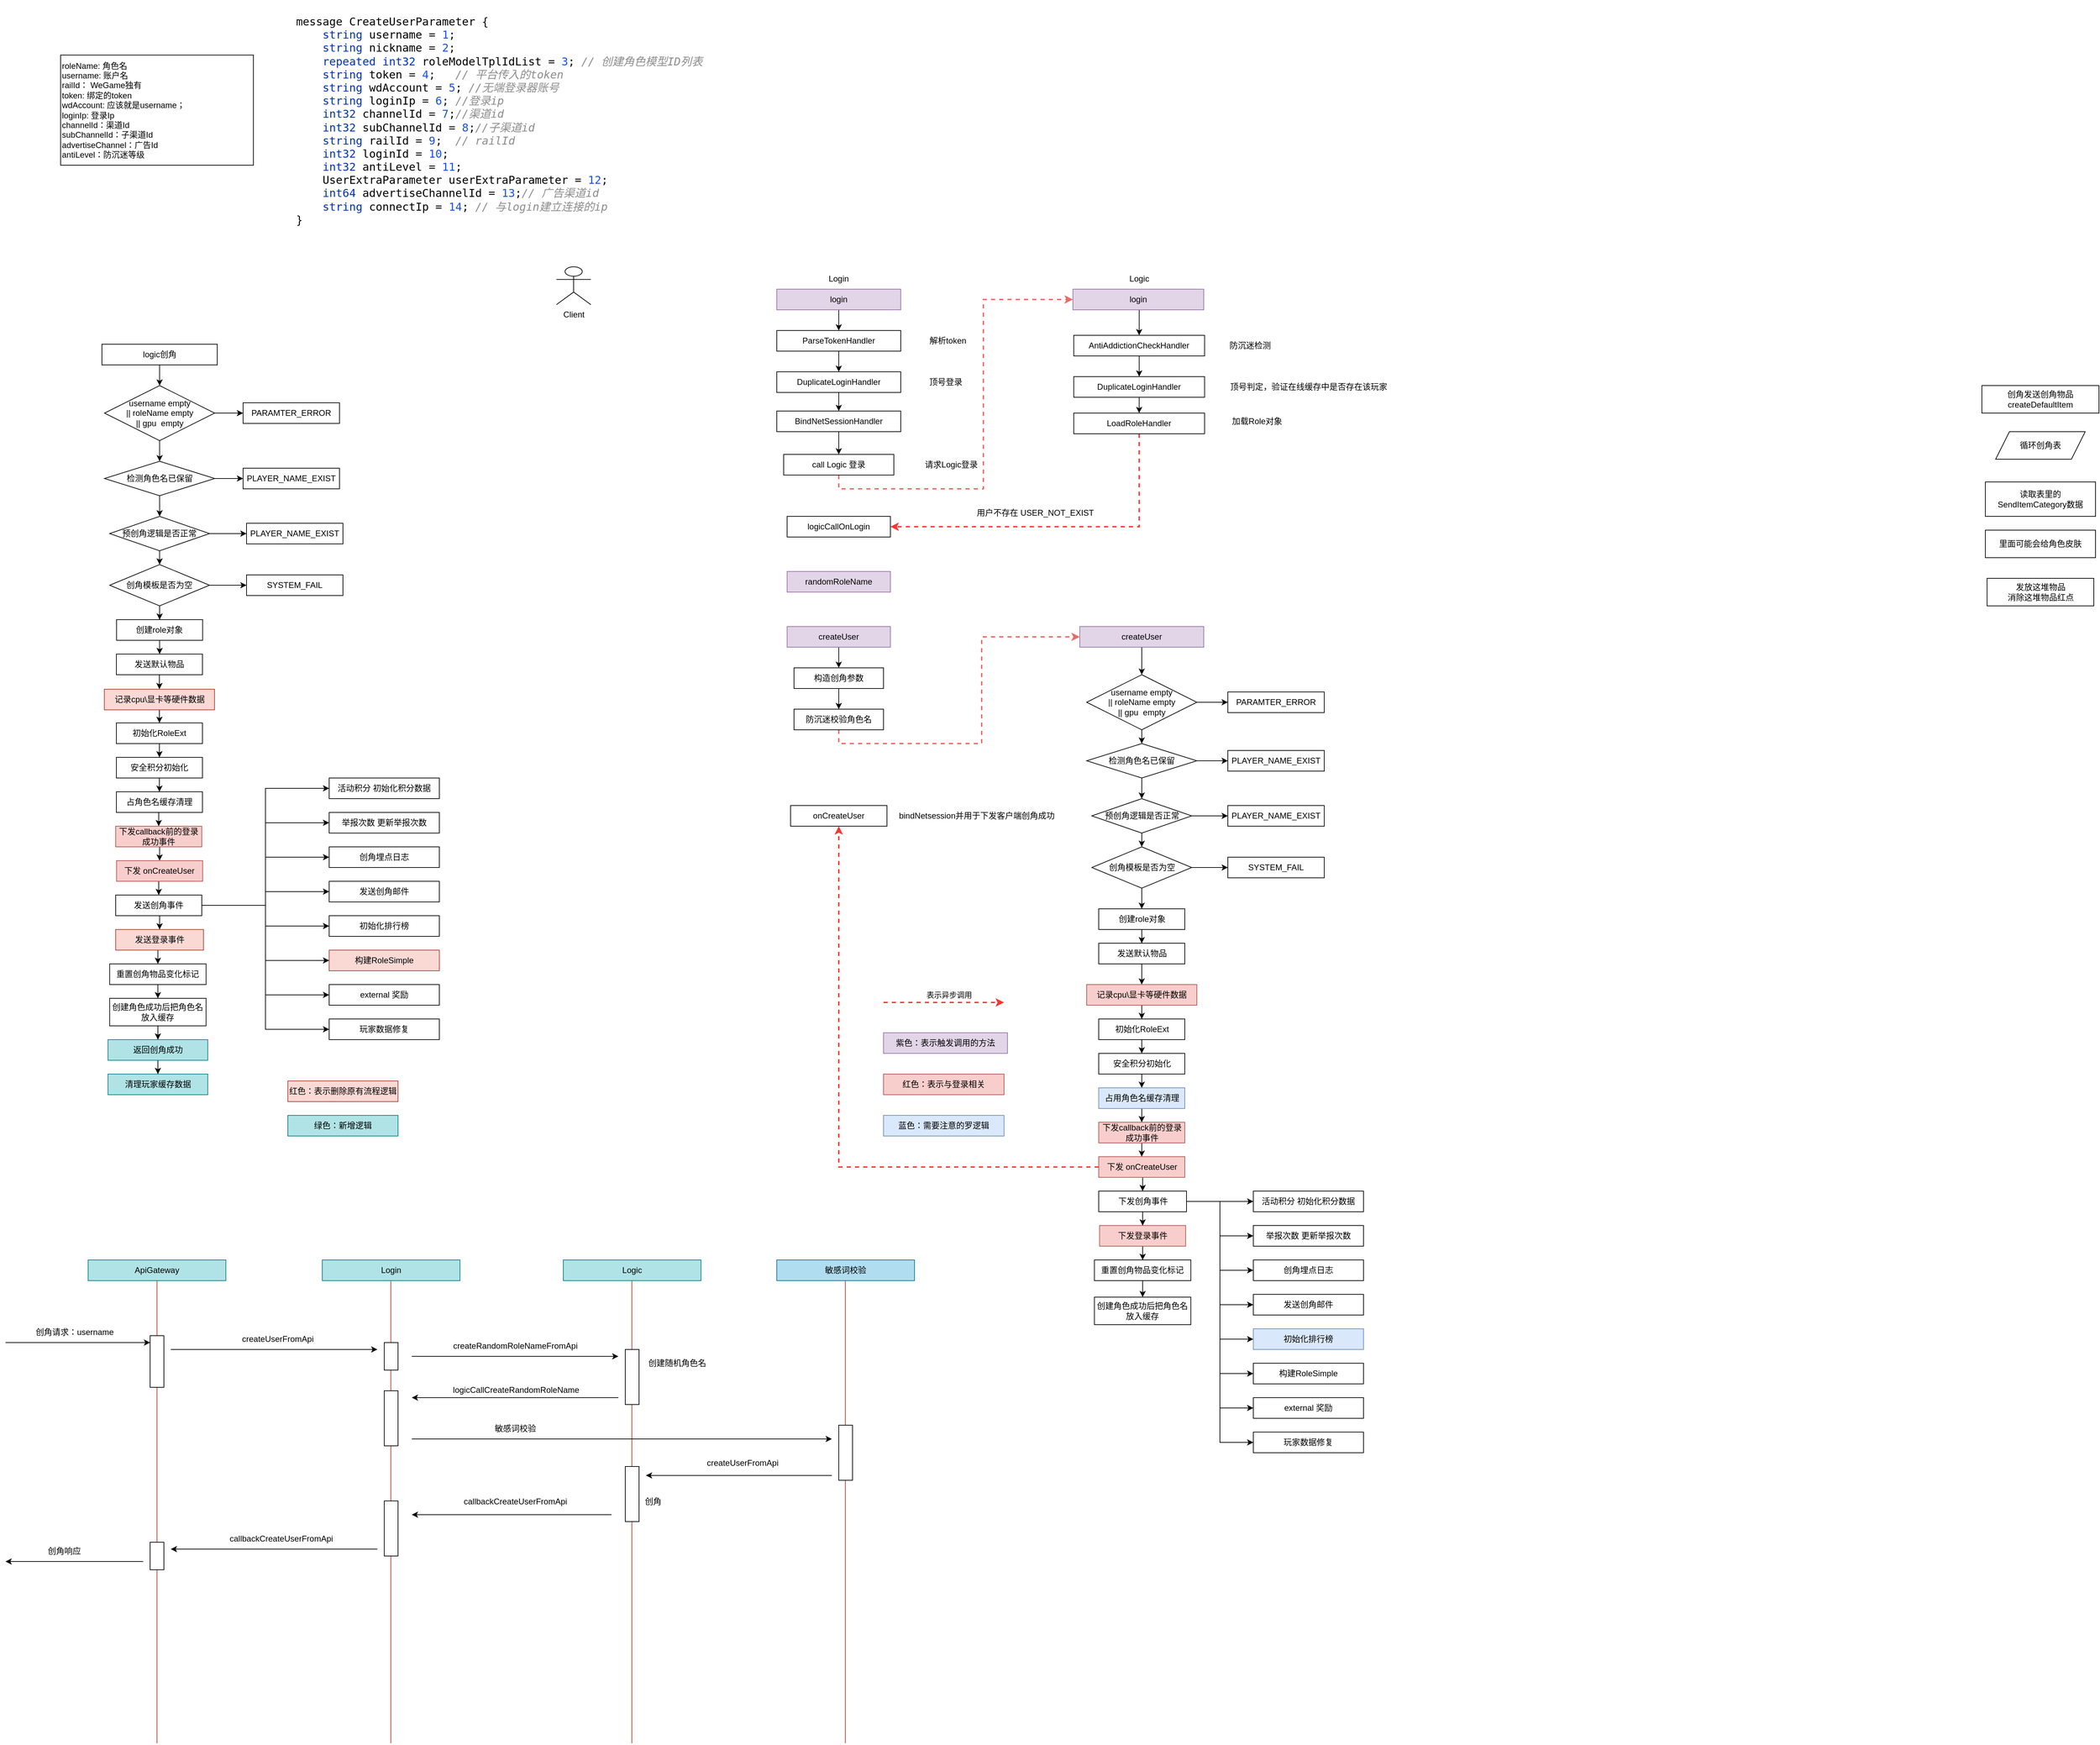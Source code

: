 <mxfile version="21.8.2" type="github">
  <diagram name="第 1 页" id="teM6AfVNy8LJhYtSs8e2">
    <mxGraphModel dx="1434" dy="758" grid="1" gridSize="10" guides="1" tooltips="1" connect="1" arrows="1" fold="1" page="1" pageScale="1" pageWidth="4681" pageHeight="3300" math="0" shadow="0">
      <root>
        <mxCell id="0" />
        <mxCell id="1" parent="0" />
        <mxCell id="GViwslcjHWhf-yFjz9Ba-1" value="roleName: 角色名&lt;br&gt;username: 账户名&lt;br&gt;railId： WeGame独有&lt;br&gt;token: 绑定的token&lt;br&gt;wdAccount: 应该就是username；&lt;br&gt;loginIp: 登录Ip&lt;br&gt;channelId：渠道Id&lt;br&gt;subChannelId：子渠道Id&lt;br&gt;advertiseChannel：广告Id&lt;br&gt;antiLevel：防沉迷等级&lt;br&gt;" style="rounded=0;whiteSpace=wrap;html=1;align=left;" parent="1" vertex="1">
          <mxGeometry x="210" y="80" width="280" height="160" as="geometry" />
        </mxCell>
        <mxCell id="GViwslcjHWhf-yFjz9Ba-2" value="&lt;div style=&quot;background-color:#ffffff;color:#080808;font-family:&#39;宋体&#39;,monospace;font-size:12.0pt;&quot;&gt;&lt;pre&gt;message &lt;span style=&quot;color:#000000;&quot;&gt;CreateUserParameter &lt;/span&gt;{&lt;br&gt;    &lt;span style=&quot;color:#0033b3;&quot;&gt;string &lt;/span&gt;&lt;span style=&quot;color:#000000;&quot;&gt;username &lt;/span&gt;= &lt;span style=&quot;color:#1750eb;&quot;&gt;1&lt;/span&gt;;&lt;br&gt;    &lt;span style=&quot;color:#0033b3;&quot;&gt;string &lt;/span&gt;&lt;span style=&quot;color:#000000;&quot;&gt;nickname &lt;/span&gt;= &lt;span style=&quot;color:#1750eb;&quot;&gt;2&lt;/span&gt;;&lt;br&gt;    &lt;span style=&quot;color:#0033b3;&quot;&gt;repeated int32 &lt;/span&gt;&lt;span style=&quot;color:#000000;&quot;&gt;roleModelTplIdList &lt;/span&gt;= &lt;span style=&quot;color:#1750eb;&quot;&gt;3&lt;/span&gt;; &lt;span style=&quot;color:#8c8c8c;font-style:italic;&quot;&gt;// 创建角色模型ID列表&lt;br&gt;&lt;/span&gt;&lt;span style=&quot;color:#8c8c8c;font-style:italic;&quot;&gt;    &lt;/span&gt;&lt;span style=&quot;color:#0033b3;&quot;&gt;string &lt;/span&gt;&lt;span style=&quot;color:#000000;&quot;&gt;token &lt;/span&gt;= &lt;span style=&quot;color:#1750eb;&quot;&gt;4&lt;/span&gt;;   &lt;span style=&quot;color:#8c8c8c;font-style:italic;&quot;&gt;// 平台传入的token&lt;br&gt;&lt;/span&gt;&lt;span style=&quot;color:#8c8c8c;font-style:italic;&quot;&gt;    &lt;/span&gt;&lt;span style=&quot;color:#0033b3;&quot;&gt;string &lt;/span&gt;&lt;span style=&quot;color:#000000;&quot;&gt;wdAccount &lt;/span&gt;= &lt;span style=&quot;color:#1750eb;&quot;&gt;5&lt;/span&gt;; &lt;span style=&quot;color:#8c8c8c;font-style:italic;&quot;&gt;//无端登录器账号&lt;br&gt;&lt;/span&gt;&lt;span style=&quot;color:#8c8c8c;font-style:italic;&quot;&gt;    &lt;/span&gt;&lt;span style=&quot;color:#0033b3;&quot;&gt;string &lt;/span&gt;&lt;span style=&quot;color:#000000;&quot;&gt;loginIp &lt;/span&gt;= &lt;span style=&quot;color:#1750eb;&quot;&gt;6&lt;/span&gt;; &lt;span style=&quot;color:#8c8c8c;font-style:italic;&quot;&gt;//登录ip&lt;br&gt;&lt;/span&gt;&lt;span style=&quot;color:#8c8c8c;font-style:italic;&quot;&gt;    &lt;/span&gt;&lt;span style=&quot;color:#0033b3;&quot;&gt;int32 &lt;/span&gt;&lt;span style=&quot;color:#000000;&quot;&gt;channelId &lt;/span&gt;= &lt;span style=&quot;color:#1750eb;&quot;&gt;7&lt;/span&gt;;&lt;span style=&quot;color:#8c8c8c;font-style:italic;&quot;&gt;//渠道id&lt;br&gt;&lt;/span&gt;&lt;span style=&quot;color:#8c8c8c;font-style:italic;&quot;&gt;    &lt;/span&gt;&lt;span style=&quot;color:#0033b3;&quot;&gt;int32 &lt;/span&gt;&lt;span style=&quot;color:#000000;&quot;&gt;subChannelId &lt;/span&gt;= &lt;span style=&quot;color:#1750eb;&quot;&gt;8&lt;/span&gt;;&lt;span style=&quot;color:#8c8c8c;font-style:italic;&quot;&gt;//子渠道id&lt;br&gt;&lt;/span&gt;&lt;span style=&quot;color:#8c8c8c;font-style:italic;&quot;&gt;    &lt;/span&gt;&lt;span style=&quot;color:#0033b3;&quot;&gt;string &lt;/span&gt;&lt;span style=&quot;color:#000000;&quot;&gt;railId &lt;/span&gt;= &lt;span style=&quot;color:#1750eb;&quot;&gt;9&lt;/span&gt;;  &lt;span style=&quot;color:#8c8c8c;font-style:italic;&quot;&gt;// railId&lt;br&gt;&lt;/span&gt;&lt;span style=&quot;color:#8c8c8c;font-style:italic;&quot;&gt;    &lt;/span&gt;&lt;span style=&quot;color:#0033b3;&quot;&gt;int32 &lt;/span&gt;&lt;span style=&quot;color:#000000;&quot;&gt;loginId &lt;/span&gt;= &lt;span style=&quot;color:#1750eb;&quot;&gt;10&lt;/span&gt;;&lt;br&gt;    &lt;span style=&quot;color:#0033b3;&quot;&gt;int32 &lt;/span&gt;&lt;span style=&quot;color:#000000;&quot;&gt;antiLevel &lt;/span&gt;= &lt;span style=&quot;color:#1750eb;&quot;&gt;11&lt;/span&gt;;&lt;br&gt;    &lt;span style=&quot;color:#000000;&quot;&gt;UserExtraParameter userExtraParameter &lt;/span&gt;= &lt;span style=&quot;color:#1750eb;&quot;&gt;12&lt;/span&gt;;&lt;br&gt;    &lt;span style=&quot;color:#0033b3;&quot;&gt;int64 &lt;/span&gt;&lt;span style=&quot;color:#000000;&quot;&gt;advertiseChannelId &lt;/span&gt;= &lt;span style=&quot;color:#1750eb;&quot;&gt;13&lt;/span&gt;;&lt;span style=&quot;color:#8c8c8c;font-style:italic;&quot;&gt;// 广告渠道id&lt;br&gt;&lt;/span&gt;&lt;span style=&quot;color:#8c8c8c;font-style:italic;&quot;&gt;    &lt;/span&gt;&lt;span style=&quot;color:#0033b3;&quot;&gt;string &lt;/span&gt;&lt;span style=&quot;color:#000000;&quot;&gt;connectIp &lt;/span&gt;= &lt;span style=&quot;color:#1750eb;&quot;&gt;14&lt;/span&gt;; &lt;span style=&quot;color:#8c8c8c;font-style:italic;&quot;&gt;// 与login建立连接的ip&lt;br&gt;&lt;/span&gt;}&lt;/pre&gt;&lt;/div&gt;" style="text;html=1;align=left;verticalAlign=middle;resizable=0;points=[];autosize=1;strokeColor=none;fillColor=none;" parent="1" vertex="1">
          <mxGeometry x="550" width="540" height="350" as="geometry" />
        </mxCell>
        <mxCell id="AjAa6dhwGss4mfXJ_TaE-167" value="" style="edgeStyle=orthogonalEdgeStyle;rounded=0;orthogonalLoop=1;jettySize=auto;html=1;" parent="1" source="GViwslcjHWhf-yFjz9Ba-5" target="GViwslcjHWhf-yFjz9Ba-6" edge="1">
          <mxGeometry relative="1" as="geometry" />
        </mxCell>
        <mxCell id="GViwslcjHWhf-yFjz9Ba-5" value="logic创角" style="whiteSpace=wrap;html=1;" parent="1" vertex="1">
          <mxGeometry x="270" y="500" width="167.5" height="30" as="geometry" />
        </mxCell>
        <mxCell id="AjAa6dhwGss4mfXJ_TaE-168" style="edgeStyle=orthogonalEdgeStyle;rounded=0;orthogonalLoop=1;jettySize=auto;html=1;exitX=1;exitY=0.5;exitDx=0;exitDy=0;" parent="1" source="GViwslcjHWhf-yFjz9Ba-6" target="GViwslcjHWhf-yFjz9Ba-9" edge="1">
          <mxGeometry relative="1" as="geometry" />
        </mxCell>
        <mxCell id="AjAa6dhwGss4mfXJ_TaE-169" style="edgeStyle=orthogonalEdgeStyle;rounded=0;orthogonalLoop=1;jettySize=auto;html=1;exitX=0.5;exitY=1;exitDx=0;exitDy=0;" parent="1" source="GViwslcjHWhf-yFjz9Ba-6" target="GViwslcjHWhf-yFjz9Ba-11" edge="1">
          <mxGeometry relative="1" as="geometry" />
        </mxCell>
        <mxCell id="GViwslcjHWhf-yFjz9Ba-6" value="username empty&lt;br&gt;|| roleName empty&lt;br&gt;|| gpu&amp;nbsp; empty" style="rhombus;whiteSpace=wrap;html=1;" parent="1" vertex="1">
          <mxGeometry x="273.75" y="560" width="160" height="80" as="geometry" />
        </mxCell>
        <mxCell id="GViwslcjHWhf-yFjz9Ba-9" value="PARAMTER_ERROR" style="whiteSpace=wrap;html=1;" parent="1" vertex="1">
          <mxGeometry x="475" y="585" width="140" height="30" as="geometry" />
        </mxCell>
        <mxCell id="AjAa6dhwGss4mfXJ_TaE-170" style="edgeStyle=orthogonalEdgeStyle;rounded=0;orthogonalLoop=1;jettySize=auto;html=1;exitX=1;exitY=0.5;exitDx=0;exitDy=0;" parent="1" source="GViwslcjHWhf-yFjz9Ba-11" target="GViwslcjHWhf-yFjz9Ba-12" edge="1">
          <mxGeometry relative="1" as="geometry" />
        </mxCell>
        <mxCell id="AjAa6dhwGss4mfXJ_TaE-171" style="edgeStyle=orthogonalEdgeStyle;rounded=0;orthogonalLoop=1;jettySize=auto;html=1;exitX=0.5;exitY=1;exitDx=0;exitDy=0;" parent="1" source="GViwslcjHWhf-yFjz9Ba-11" target="GViwslcjHWhf-yFjz9Ba-13" edge="1">
          <mxGeometry relative="1" as="geometry" />
        </mxCell>
        <mxCell id="GViwslcjHWhf-yFjz9Ba-11" value="检测角色名已保留" style="rhombus;whiteSpace=wrap;html=1;" parent="1" vertex="1">
          <mxGeometry x="273.75" y="670" width="160" height="50" as="geometry" />
        </mxCell>
        <mxCell id="GViwslcjHWhf-yFjz9Ba-12" value="PLAYER_NAME_EXIST" style="whiteSpace=wrap;html=1;" parent="1" vertex="1">
          <mxGeometry x="475" y="680" width="140" height="30" as="geometry" />
        </mxCell>
        <mxCell id="AjAa6dhwGss4mfXJ_TaE-172" style="edgeStyle=orthogonalEdgeStyle;rounded=0;orthogonalLoop=1;jettySize=auto;html=1;exitX=1;exitY=0.5;exitDx=0;exitDy=0;" parent="1" source="GViwslcjHWhf-yFjz9Ba-13" target="GViwslcjHWhf-yFjz9Ba-15" edge="1">
          <mxGeometry relative="1" as="geometry" />
        </mxCell>
        <mxCell id="AjAa6dhwGss4mfXJ_TaE-173" style="edgeStyle=orthogonalEdgeStyle;rounded=0;orthogonalLoop=1;jettySize=auto;html=1;exitX=0.5;exitY=1;exitDx=0;exitDy=0;entryX=0.5;entryY=0;entryDx=0;entryDy=0;" parent="1" source="GViwslcjHWhf-yFjz9Ba-13" target="GViwslcjHWhf-yFjz9Ba-16" edge="1">
          <mxGeometry relative="1" as="geometry" />
        </mxCell>
        <mxCell id="GViwslcjHWhf-yFjz9Ba-13" value="预创角逻辑是否正常" style="rhombus;whiteSpace=wrap;html=1;" parent="1" vertex="1">
          <mxGeometry x="281.25" y="750" width="145" height="50" as="geometry" />
        </mxCell>
        <mxCell id="GViwslcjHWhf-yFjz9Ba-15" value="PLAYER_NAME_EXIST" style="whiteSpace=wrap;html=1;" parent="1" vertex="1">
          <mxGeometry x="480" y="760" width="140" height="30" as="geometry" />
        </mxCell>
        <mxCell id="AjAa6dhwGss4mfXJ_TaE-174" style="edgeStyle=orthogonalEdgeStyle;rounded=0;orthogonalLoop=1;jettySize=auto;html=1;exitX=1;exitY=0.5;exitDx=0;exitDy=0;" parent="1" source="GViwslcjHWhf-yFjz9Ba-16" target="GViwslcjHWhf-yFjz9Ba-17" edge="1">
          <mxGeometry relative="1" as="geometry" />
        </mxCell>
        <mxCell id="AjAa6dhwGss4mfXJ_TaE-175" style="edgeStyle=orthogonalEdgeStyle;rounded=0;orthogonalLoop=1;jettySize=auto;html=1;exitX=0.5;exitY=1;exitDx=0;exitDy=0;" parent="1" source="GViwslcjHWhf-yFjz9Ba-16" target="GViwslcjHWhf-yFjz9Ba-20" edge="1">
          <mxGeometry relative="1" as="geometry" />
        </mxCell>
        <mxCell id="GViwslcjHWhf-yFjz9Ba-16" value="创角模板是否为空" style="rhombus;whiteSpace=wrap;html=1;" parent="1" vertex="1">
          <mxGeometry x="281.25" y="820" width="145" height="60" as="geometry" />
        </mxCell>
        <mxCell id="GViwslcjHWhf-yFjz9Ba-17" value="SYSTEM_FAIL" style="whiteSpace=wrap;html=1;" parent="1" vertex="1">
          <mxGeometry x="480" y="835" width="140" height="30" as="geometry" />
        </mxCell>
        <mxCell id="AjAa6dhwGss4mfXJ_TaE-177" style="edgeStyle=orthogonalEdgeStyle;rounded=0;orthogonalLoop=1;jettySize=auto;html=1;exitX=0.5;exitY=1;exitDx=0;exitDy=0;" parent="1" source="GViwslcjHWhf-yFjz9Ba-20" target="GViwslcjHWhf-yFjz9Ba-21" edge="1">
          <mxGeometry relative="1" as="geometry" />
        </mxCell>
        <mxCell id="GViwslcjHWhf-yFjz9Ba-20" value="创建role对象" style="rounded=0;whiteSpace=wrap;html=1;" parent="1" vertex="1">
          <mxGeometry x="291.25" y="900" width="125" height="30" as="geometry" />
        </mxCell>
        <mxCell id="AjAa6dhwGss4mfXJ_TaE-178" style="edgeStyle=orthogonalEdgeStyle;rounded=0;orthogonalLoop=1;jettySize=auto;html=1;exitX=0.5;exitY=1;exitDx=0;exitDy=0;entryX=0.5;entryY=0;entryDx=0;entryDy=0;" parent="1" source="GViwslcjHWhf-yFjz9Ba-21" target="GViwslcjHWhf-yFjz9Ba-22" edge="1">
          <mxGeometry relative="1" as="geometry" />
        </mxCell>
        <mxCell id="GViwslcjHWhf-yFjz9Ba-21" value="发送默认物品" style="rounded=0;whiteSpace=wrap;html=1;" parent="1" vertex="1">
          <mxGeometry x="291" y="950" width="125" height="30" as="geometry" />
        </mxCell>
        <mxCell id="AjAa6dhwGss4mfXJ_TaE-179" style="edgeStyle=orthogonalEdgeStyle;rounded=0;orthogonalLoop=1;jettySize=auto;html=1;exitX=0.5;exitY=1;exitDx=0;exitDy=0;entryX=0.5;entryY=0;entryDx=0;entryDy=0;" parent="1" source="GViwslcjHWhf-yFjz9Ba-22" target="GViwslcjHWhf-yFjz9Ba-23" edge="1">
          <mxGeometry relative="1" as="geometry" />
        </mxCell>
        <mxCell id="GViwslcjHWhf-yFjz9Ba-22" value="记录cpu\显卡等硬件数据" style="whiteSpace=wrap;html=1;fillColor=#fad9d5;strokeColor=#ae4132;" parent="1" vertex="1">
          <mxGeometry x="273.5" y="1001" width="160" height="30" as="geometry" />
        </mxCell>
        <mxCell id="AjAa6dhwGss4mfXJ_TaE-180" style="edgeStyle=orthogonalEdgeStyle;rounded=0;orthogonalLoop=1;jettySize=auto;html=1;exitX=0.5;exitY=1;exitDx=0;exitDy=0;entryX=0.5;entryY=0;entryDx=0;entryDy=0;" parent="1" source="GViwslcjHWhf-yFjz9Ba-23" target="GViwslcjHWhf-yFjz9Ba-24" edge="1">
          <mxGeometry relative="1" as="geometry" />
        </mxCell>
        <mxCell id="GViwslcjHWhf-yFjz9Ba-23" value="初始化RoleExt" style="rounded=0;whiteSpace=wrap;html=1;" parent="1" vertex="1">
          <mxGeometry x="291" y="1050" width="125" height="30" as="geometry" />
        </mxCell>
        <mxCell id="AjAa6dhwGss4mfXJ_TaE-181" style="edgeStyle=orthogonalEdgeStyle;rounded=0;orthogonalLoop=1;jettySize=auto;html=1;exitX=0.5;exitY=1;exitDx=0;exitDy=0;entryX=0.5;entryY=0;entryDx=0;entryDy=0;" parent="1" source="GViwslcjHWhf-yFjz9Ba-24" target="GViwslcjHWhf-yFjz9Ba-25" edge="1">
          <mxGeometry relative="1" as="geometry" />
        </mxCell>
        <mxCell id="GViwslcjHWhf-yFjz9Ba-24" value="安全积分初始化" style="whiteSpace=wrap;html=1;" parent="1" vertex="1">
          <mxGeometry x="291" y="1100" width="125" height="30" as="geometry" />
        </mxCell>
        <mxCell id="AjAa6dhwGss4mfXJ_TaE-182" style="edgeStyle=orthogonalEdgeStyle;rounded=0;orthogonalLoop=1;jettySize=auto;html=1;exitX=0.5;exitY=1;exitDx=0;exitDy=0;entryX=0.5;entryY=0;entryDx=0;entryDy=0;" parent="1" source="GViwslcjHWhf-yFjz9Ba-25" target="GViwslcjHWhf-yFjz9Ba-27" edge="1">
          <mxGeometry relative="1" as="geometry" />
        </mxCell>
        <mxCell id="GViwslcjHWhf-yFjz9Ba-25" value="占角色名缓存清理" style="whiteSpace=wrap;html=1;fillColor=none;" parent="1" vertex="1">
          <mxGeometry x="291" y="1150" width="125" height="30" as="geometry" />
        </mxCell>
        <mxCell id="AjAa6dhwGss4mfXJ_TaE-186" style="edgeStyle=orthogonalEdgeStyle;rounded=0;orthogonalLoop=1;jettySize=auto;html=1;exitX=0.5;exitY=1;exitDx=0;exitDy=0;entryX=0.5;entryY=0;entryDx=0;entryDy=0;" parent="1" source="GViwslcjHWhf-yFjz9Ba-26" target="GViwslcjHWhf-yFjz9Ba-37" edge="1">
          <mxGeometry relative="1" as="geometry" />
        </mxCell>
        <mxCell id="GViwslcjHWhf-yFjz9Ba-26" value="下发&amp;nbsp;onCreateUser" style="whiteSpace=wrap;html=1;fillColor=#f8cecc;strokeColor=#b85450;" parent="1" vertex="1">
          <mxGeometry x="291.25" y="1250" width="125" height="30" as="geometry" />
        </mxCell>
        <mxCell id="AjAa6dhwGss4mfXJ_TaE-183" style="edgeStyle=orthogonalEdgeStyle;rounded=0;orthogonalLoop=1;jettySize=auto;html=1;exitX=0.5;exitY=1;exitDx=0;exitDy=0;entryX=0.5;entryY=0;entryDx=0;entryDy=0;" parent="1" target="GViwslcjHWhf-yFjz9Ba-26" edge="1">
          <mxGeometry relative="1" as="geometry">
            <mxPoint x="352.5" y="1229" as="sourcePoint" />
            <mxPoint x="352.5" y="1259" as="targetPoint" />
          </mxGeometry>
        </mxCell>
        <mxCell id="GViwslcjHWhf-yFjz9Ba-27" value="下发callback前的登录成功事件" style="whiteSpace=wrap;html=1;fillColor=#f8cecc;strokeColor=#b85450;" parent="1" vertex="1">
          <mxGeometry x="290" y="1200" width="125" height="30" as="geometry" />
        </mxCell>
        <mxCell id="AjAa6dhwGss4mfXJ_TaE-188" style="edgeStyle=orthogonalEdgeStyle;rounded=0;orthogonalLoop=1;jettySize=auto;html=1;exitX=0.5;exitY=1;exitDx=0;exitDy=0;entryX=0.5;entryY=0;entryDx=0;entryDy=0;" parent="1" source="GViwslcjHWhf-yFjz9Ba-28" target="GViwslcjHWhf-yFjz9Ba-38" edge="1">
          <mxGeometry relative="1" as="geometry" />
        </mxCell>
        <mxCell id="GViwslcjHWhf-yFjz9Ba-28" value="发送登录事件" style="whiteSpace=wrap;html=1;fillColor=#fad9d5;strokeColor=#ae4132;" parent="1" vertex="1">
          <mxGeometry x="290" y="1350" width="127.5" height="30" as="geometry" />
        </mxCell>
        <mxCell id="GViwslcjHWhf-yFjz9Ba-29" value="活动积分 初始化积分数据" style="whiteSpace=wrap;html=1;" parent="1" vertex="1">
          <mxGeometry x="600" y="1130" width="160" height="30" as="geometry" />
        </mxCell>
        <mxCell id="GViwslcjHWhf-yFjz9Ba-30" value="举报次数 更新举报次数" style="whiteSpace=wrap;html=1;" parent="1" vertex="1">
          <mxGeometry x="600" y="1180" width="160" height="30" as="geometry" />
        </mxCell>
        <mxCell id="GViwslcjHWhf-yFjz9Ba-31" value="创角埋点日志" style="whiteSpace=wrap;html=1;" parent="1" vertex="1">
          <mxGeometry x="600" y="1230" width="160" height="30" as="geometry" />
        </mxCell>
        <mxCell id="GViwslcjHWhf-yFjz9Ba-32" value="发送创角邮件" style="whiteSpace=wrap;html=1;" parent="1" vertex="1">
          <mxGeometry x="600" y="1280" width="160" height="30" as="geometry" />
        </mxCell>
        <mxCell id="GViwslcjHWhf-yFjz9Ba-33" value="初始化排行榜" style="whiteSpace=wrap;html=1;" parent="1" vertex="1">
          <mxGeometry x="600" y="1330" width="160" height="30" as="geometry" />
        </mxCell>
        <mxCell id="GViwslcjHWhf-yFjz9Ba-34" value="构建RoleSimple" style="whiteSpace=wrap;html=1;fillColor=#fad9d5;strokeColor=#ae4132;" parent="1" vertex="1">
          <mxGeometry x="600" y="1380" width="160" height="30" as="geometry" />
        </mxCell>
        <mxCell id="GViwslcjHWhf-yFjz9Ba-35" value="external 奖励" style="whiteSpace=wrap;html=1;" parent="1" vertex="1">
          <mxGeometry x="600" y="1430" width="160" height="30" as="geometry" />
        </mxCell>
        <mxCell id="GViwslcjHWhf-yFjz9Ba-36" value="玩家数据修复" style="whiteSpace=wrap;html=1;" parent="1" vertex="1">
          <mxGeometry x="600" y="1480" width="160" height="30" as="geometry" />
        </mxCell>
        <mxCell id="AjAa6dhwGss4mfXJ_TaE-158" style="edgeStyle=orthogonalEdgeStyle;rounded=0;orthogonalLoop=1;jettySize=auto;html=1;entryX=0;entryY=0.5;entryDx=0;entryDy=0;" parent="1" source="GViwslcjHWhf-yFjz9Ba-37" target="GViwslcjHWhf-yFjz9Ba-29" edge="1">
          <mxGeometry relative="1" as="geometry" />
        </mxCell>
        <mxCell id="AjAa6dhwGss4mfXJ_TaE-160" style="edgeStyle=orthogonalEdgeStyle;rounded=0;orthogonalLoop=1;jettySize=auto;html=1;exitX=1;exitY=0.5;exitDx=0;exitDy=0;entryX=0;entryY=0.5;entryDx=0;entryDy=0;" parent="1" source="GViwslcjHWhf-yFjz9Ba-37" target="GViwslcjHWhf-yFjz9Ba-30" edge="1">
          <mxGeometry relative="1" as="geometry" />
        </mxCell>
        <mxCell id="AjAa6dhwGss4mfXJ_TaE-161" style="edgeStyle=orthogonalEdgeStyle;rounded=0;orthogonalLoop=1;jettySize=auto;html=1;exitX=1;exitY=0.5;exitDx=0;exitDy=0;entryX=0;entryY=0.5;entryDx=0;entryDy=0;" parent="1" source="GViwslcjHWhf-yFjz9Ba-37" target="GViwslcjHWhf-yFjz9Ba-31" edge="1">
          <mxGeometry relative="1" as="geometry" />
        </mxCell>
        <mxCell id="AjAa6dhwGss4mfXJ_TaE-162" style="edgeStyle=orthogonalEdgeStyle;rounded=0;orthogonalLoop=1;jettySize=auto;html=1;exitX=1;exitY=0.5;exitDx=0;exitDy=0;" parent="1" source="GViwslcjHWhf-yFjz9Ba-37" target="GViwslcjHWhf-yFjz9Ba-32" edge="1">
          <mxGeometry relative="1" as="geometry" />
        </mxCell>
        <mxCell id="AjAa6dhwGss4mfXJ_TaE-163" style="edgeStyle=orthogonalEdgeStyle;rounded=0;orthogonalLoop=1;jettySize=auto;html=1;exitX=1;exitY=0.5;exitDx=0;exitDy=0;entryX=0;entryY=0.5;entryDx=0;entryDy=0;" parent="1" source="GViwslcjHWhf-yFjz9Ba-37" target="GViwslcjHWhf-yFjz9Ba-33" edge="1">
          <mxGeometry relative="1" as="geometry" />
        </mxCell>
        <mxCell id="AjAa6dhwGss4mfXJ_TaE-164" style="edgeStyle=orthogonalEdgeStyle;rounded=0;orthogonalLoop=1;jettySize=auto;html=1;exitX=1;exitY=0.5;exitDx=0;exitDy=0;entryX=0;entryY=0.5;entryDx=0;entryDy=0;" parent="1" source="GViwslcjHWhf-yFjz9Ba-37" target="GViwslcjHWhf-yFjz9Ba-34" edge="1">
          <mxGeometry relative="1" as="geometry" />
        </mxCell>
        <mxCell id="AjAa6dhwGss4mfXJ_TaE-165" style="edgeStyle=orthogonalEdgeStyle;rounded=0;orthogonalLoop=1;jettySize=auto;html=1;exitX=1;exitY=0.5;exitDx=0;exitDy=0;entryX=0;entryY=0.5;entryDx=0;entryDy=0;" parent="1" source="GViwslcjHWhf-yFjz9Ba-37" target="GViwslcjHWhf-yFjz9Ba-35" edge="1">
          <mxGeometry relative="1" as="geometry" />
        </mxCell>
        <mxCell id="AjAa6dhwGss4mfXJ_TaE-166" style="edgeStyle=orthogonalEdgeStyle;rounded=0;orthogonalLoop=1;jettySize=auto;html=1;exitX=1;exitY=0.5;exitDx=0;exitDy=0;entryX=0;entryY=0.5;entryDx=0;entryDy=0;" parent="1" source="GViwslcjHWhf-yFjz9Ba-37" target="GViwslcjHWhf-yFjz9Ba-36" edge="1">
          <mxGeometry relative="1" as="geometry" />
        </mxCell>
        <mxCell id="AjAa6dhwGss4mfXJ_TaE-187" style="edgeStyle=orthogonalEdgeStyle;rounded=0;orthogonalLoop=1;jettySize=auto;html=1;exitX=0.5;exitY=1;exitDx=0;exitDy=0;entryX=0.5;entryY=0;entryDx=0;entryDy=0;" parent="1" source="GViwslcjHWhf-yFjz9Ba-37" target="GViwslcjHWhf-yFjz9Ba-28" edge="1">
          <mxGeometry relative="1" as="geometry" />
        </mxCell>
        <mxCell id="GViwslcjHWhf-yFjz9Ba-37" value="发送创角事件" style="whiteSpace=wrap;html=1;fillColor=none;" parent="1" vertex="1">
          <mxGeometry x="290" y="1300" width="125" height="30" as="geometry" />
        </mxCell>
        <mxCell id="AjAa6dhwGss4mfXJ_TaE-189" style="edgeStyle=orthogonalEdgeStyle;rounded=0;orthogonalLoop=1;jettySize=auto;html=1;exitX=0.5;exitY=1;exitDx=0;exitDy=0;entryX=0.5;entryY=0;entryDx=0;entryDy=0;" parent="1" source="GViwslcjHWhf-yFjz9Ba-38" target="GViwslcjHWhf-yFjz9Ba-39" edge="1">
          <mxGeometry relative="1" as="geometry" />
        </mxCell>
        <mxCell id="GViwslcjHWhf-yFjz9Ba-38" value="重置创角物品变化标记" style="whiteSpace=wrap;html=1;fillColor=none;" parent="1" vertex="1">
          <mxGeometry x="281.25" y="1400" width="140" height="30" as="geometry" />
        </mxCell>
        <mxCell id="AjAa6dhwGss4mfXJ_TaE-190" style="edgeStyle=orthogonalEdgeStyle;rounded=0;orthogonalLoop=1;jettySize=auto;html=1;exitX=0.5;exitY=1;exitDx=0;exitDy=0;" parent="1" source="GViwslcjHWhf-yFjz9Ba-39" target="AjAa6dhwGss4mfXJ_TaE-156" edge="1">
          <mxGeometry relative="1" as="geometry" />
        </mxCell>
        <mxCell id="GViwslcjHWhf-yFjz9Ba-39" value="创建角色成功后把角色名放入缓存" style="whiteSpace=wrap;html=1;" parent="1" vertex="1">
          <mxGeometry x="281.25" y="1450" width="140" height="40" as="geometry" />
        </mxCell>
        <mxCell id="AjAa6dhwGss4mfXJ_TaE-2" style="edgeStyle=orthogonalEdgeStyle;rounded=0;orthogonalLoop=1;jettySize=auto;html=1;exitX=0.5;exitY=1;exitDx=0;exitDy=0;entryX=0.5;entryY=0;entryDx=0;entryDy=0;" parent="1" source="AjAa6dhwGss4mfXJ_TaE-3" target="AjAa6dhwGss4mfXJ_TaE-6" edge="1">
          <mxGeometry relative="1" as="geometry" />
        </mxCell>
        <mxCell id="AjAa6dhwGss4mfXJ_TaE-3" value="login" style="rounded=0;whiteSpace=wrap;html=1;fillColor=#e1d5e7;strokeColor=#9673a6;" parent="1" vertex="1">
          <mxGeometry x="1250" y="420" width="180" height="30" as="geometry" />
        </mxCell>
        <mxCell id="AjAa6dhwGss4mfXJ_TaE-4" value="Login" style="text;html=1;strokeColor=none;fillColor=none;align=center;verticalAlign=middle;whiteSpace=wrap;rounded=0;" parent="1" vertex="1">
          <mxGeometry x="1310" y="390" width="60" height="30" as="geometry" />
        </mxCell>
        <mxCell id="AjAa6dhwGss4mfXJ_TaE-5" style="edgeStyle=orthogonalEdgeStyle;rounded=0;orthogonalLoop=1;jettySize=auto;html=1;exitX=0.5;exitY=1;exitDx=0;exitDy=0;" parent="1" source="AjAa6dhwGss4mfXJ_TaE-6" target="AjAa6dhwGss4mfXJ_TaE-8" edge="1">
          <mxGeometry relative="1" as="geometry" />
        </mxCell>
        <mxCell id="AjAa6dhwGss4mfXJ_TaE-6" value="ParseTokenHandler" style="whiteSpace=wrap;html=1;" parent="1" vertex="1">
          <mxGeometry x="1250" y="480" width="180" height="30" as="geometry" />
        </mxCell>
        <mxCell id="AjAa6dhwGss4mfXJ_TaE-7" style="edgeStyle=orthogonalEdgeStyle;rounded=0;orthogonalLoop=1;jettySize=auto;html=1;exitX=0.5;exitY=1;exitDx=0;exitDy=0;" parent="1" source="AjAa6dhwGss4mfXJ_TaE-8" target="AjAa6dhwGss4mfXJ_TaE-10" edge="1">
          <mxGeometry relative="1" as="geometry" />
        </mxCell>
        <mxCell id="AjAa6dhwGss4mfXJ_TaE-8" value="DuplicateLoginHandler" style="whiteSpace=wrap;html=1;" parent="1" vertex="1">
          <mxGeometry x="1250" y="540" width="180" height="30" as="geometry" />
        </mxCell>
        <mxCell id="AjAa6dhwGss4mfXJ_TaE-9" style="edgeStyle=orthogonalEdgeStyle;rounded=0;orthogonalLoop=1;jettySize=auto;html=1;exitX=0.5;exitY=1;exitDx=0;exitDy=0;" parent="1" source="AjAa6dhwGss4mfXJ_TaE-10" target="AjAa6dhwGss4mfXJ_TaE-13" edge="1">
          <mxGeometry relative="1" as="geometry" />
        </mxCell>
        <mxCell id="AjAa6dhwGss4mfXJ_TaE-10" value="BindNetSessionHandler" style="whiteSpace=wrap;html=1;" parent="1" vertex="1">
          <mxGeometry x="1250" y="597" width="180" height="30" as="geometry" />
        </mxCell>
        <mxCell id="AjAa6dhwGss4mfXJ_TaE-11" value="解析token" style="text;html=1;align=center;verticalAlign=middle;resizable=0;points=[];autosize=1;strokeColor=none;fillColor=none;" parent="1" vertex="1">
          <mxGeometry x="1457.5" y="480" width="80" height="30" as="geometry" />
        </mxCell>
        <mxCell id="AjAa6dhwGss4mfXJ_TaE-12" value="顶号登录" style="text;html=1;align=center;verticalAlign=middle;resizable=0;points=[];autosize=1;strokeColor=none;fillColor=none;" parent="1" vertex="1">
          <mxGeometry x="1460" y="540" width="70" height="30" as="geometry" />
        </mxCell>
        <mxCell id="AjAa6dhwGss4mfXJ_TaE-39" style="edgeStyle=orthogonalEdgeStyle;rounded=0;orthogonalLoop=1;jettySize=auto;html=1;entryX=0;entryY=0.5;entryDx=0;entryDy=0;dashed=1;strokeWidth=2;fillColor=#f8cecc;strokeColor=#EA6B66;" parent="1" source="AjAa6dhwGss4mfXJ_TaE-13" target="AjAa6dhwGss4mfXJ_TaE-20" edge="1">
          <mxGeometry relative="1" as="geometry">
            <Array as="points">
              <mxPoint x="1340" y="710" />
              <mxPoint x="1550" y="710" />
              <mxPoint x="1550" y="435" />
            </Array>
          </mxGeometry>
        </mxCell>
        <mxCell id="AjAa6dhwGss4mfXJ_TaE-13" value="call Logic 登录" style="whiteSpace=wrap;html=1;" parent="1" vertex="1">
          <mxGeometry x="1260" y="660" width="160" height="30" as="geometry" />
        </mxCell>
        <mxCell id="AjAa6dhwGss4mfXJ_TaE-14" value="请求Logic登录" style="text;html=1;align=center;verticalAlign=middle;resizable=0;points=[];autosize=1;strokeColor=none;fillColor=none;" parent="1" vertex="1">
          <mxGeometry x="1452.5" y="660" width="100" height="30" as="geometry" />
        </mxCell>
        <mxCell id="AjAa6dhwGss4mfXJ_TaE-18" value="Logic" style="text;html=1;align=center;verticalAlign=middle;resizable=0;points=[];autosize=1;strokeColor=none;fillColor=none;" parent="1" vertex="1">
          <mxGeometry x="1751.25" y="390" width="50" height="30" as="geometry" />
        </mxCell>
        <mxCell id="AjAa6dhwGss4mfXJ_TaE-19" style="edgeStyle=orthogonalEdgeStyle;rounded=0;orthogonalLoop=1;jettySize=auto;html=1;exitX=0.5;exitY=1;exitDx=0;exitDy=0;entryX=0.5;entryY=0;entryDx=0;entryDy=0;" parent="1" source="AjAa6dhwGss4mfXJ_TaE-20" target="AjAa6dhwGss4mfXJ_TaE-22" edge="1">
          <mxGeometry relative="1" as="geometry" />
        </mxCell>
        <mxCell id="AjAa6dhwGss4mfXJ_TaE-20" value="login" style="rounded=0;whiteSpace=wrap;html=1;fillColor=#e1d5e7;strokeColor=#9673a6;" parent="1" vertex="1">
          <mxGeometry x="1680" y="420" width="190" height="30" as="geometry" />
        </mxCell>
        <mxCell id="AjAa6dhwGss4mfXJ_TaE-21" style="edgeStyle=orthogonalEdgeStyle;rounded=0;orthogonalLoop=1;jettySize=auto;html=1;exitX=0.5;exitY=1;exitDx=0;exitDy=0;" parent="1" source="AjAa6dhwGss4mfXJ_TaE-22" target="AjAa6dhwGss4mfXJ_TaE-24" edge="1">
          <mxGeometry relative="1" as="geometry" />
        </mxCell>
        <mxCell id="AjAa6dhwGss4mfXJ_TaE-22" value="AntiAddictionCheckHandler" style="whiteSpace=wrap;html=1;" parent="1" vertex="1">
          <mxGeometry x="1681.25" y="487" width="190" height="30" as="geometry" />
        </mxCell>
        <mxCell id="AjAa6dhwGss4mfXJ_TaE-23" style="edgeStyle=orthogonalEdgeStyle;rounded=0;orthogonalLoop=1;jettySize=auto;html=1;exitX=0.5;exitY=1;exitDx=0;exitDy=0;entryX=0.5;entryY=0;entryDx=0;entryDy=0;" parent="1" source="AjAa6dhwGss4mfXJ_TaE-24" target="AjAa6dhwGss4mfXJ_TaE-26" edge="1">
          <mxGeometry relative="1" as="geometry" />
        </mxCell>
        <mxCell id="AjAa6dhwGss4mfXJ_TaE-24" value="DuplicateLoginHandler" style="whiteSpace=wrap;html=1;" parent="1" vertex="1">
          <mxGeometry x="1681.25" y="547" width="190" height="30" as="geometry" />
        </mxCell>
        <mxCell id="AjAa6dhwGss4mfXJ_TaE-40" style="edgeStyle=orthogonalEdgeStyle;rounded=0;orthogonalLoop=1;jettySize=auto;html=1;exitX=0.5;exitY=1;exitDx=0;exitDy=0;entryX=1;entryY=0.5;entryDx=0;entryDy=0;fillColor=#f8cecc;strokeColor=#FF3333;dashed=1;strokeWidth=2;" parent="1" source="AjAa6dhwGss4mfXJ_TaE-26" target="AjAa6dhwGss4mfXJ_TaE-37" edge="1">
          <mxGeometry relative="1" as="geometry" />
        </mxCell>
        <mxCell id="AjAa6dhwGss4mfXJ_TaE-26" value="LoadRoleHandler" style="whiteSpace=wrap;html=1;" parent="1" vertex="1">
          <mxGeometry x="1681.25" y="600" width="190" height="30" as="geometry" />
        </mxCell>
        <mxCell id="AjAa6dhwGss4mfXJ_TaE-30" value="加载Role对象" style="text;html=1;align=center;verticalAlign=middle;resizable=0;points=[];autosize=1;strokeColor=none;fillColor=none;" parent="1" vertex="1">
          <mxGeometry x="1897" y="597" width="100" height="30" as="geometry" />
        </mxCell>
        <mxCell id="AjAa6dhwGss4mfXJ_TaE-31" value="顶号判定，验证在线缓存中是否存在该玩家" style="text;html=1;align=center;verticalAlign=middle;resizable=0;points=[];autosize=1;strokeColor=none;fillColor=none;" parent="1" vertex="1">
          <mxGeometry x="1897" y="547" width="250" height="30" as="geometry" />
        </mxCell>
        <mxCell id="AjAa6dhwGss4mfXJ_TaE-32" value="防沉迷检测" style="text;html=1;align=center;verticalAlign=middle;resizable=0;points=[];autosize=1;strokeColor=none;fillColor=none;" parent="1" vertex="1">
          <mxGeometry x="1897" y="487" width="80" height="30" as="geometry" />
        </mxCell>
        <mxCell id="AjAa6dhwGss4mfXJ_TaE-37" value="logicCallOnLogin" style="whiteSpace=wrap;html=1;" parent="1" vertex="1">
          <mxGeometry x="1265" y="750" width="150" height="30" as="geometry" />
        </mxCell>
        <mxCell id="AjAa6dhwGss4mfXJ_TaE-41" value="用户不存在&amp;nbsp;USER_NOT_EXIST" style="text;html=1;align=center;verticalAlign=middle;resizable=0;points=[];autosize=1;strokeColor=none;fillColor=none;" parent="1" vertex="1">
          <mxGeometry x="1530" y="730" width="190" height="30" as="geometry" />
        </mxCell>
        <mxCell id="AjAa6dhwGss4mfXJ_TaE-42" value="Client" style="shape=umlActor;verticalLabelPosition=bottom;verticalAlign=top;html=1;outlineConnect=0;" parent="1" vertex="1">
          <mxGeometry x="930" y="387.5" width="50" height="55" as="geometry" />
        </mxCell>
        <mxCell id="AjAa6dhwGss4mfXJ_TaE-50" value="randomRoleName" style="whiteSpace=wrap;html=1;fillColor=#e1d5e7;strokeColor=#9673a6;" parent="1" vertex="1">
          <mxGeometry x="1265" y="830" width="150" height="30" as="geometry" />
        </mxCell>
        <mxCell id="AjAa6dhwGss4mfXJ_TaE-118" style="edgeStyle=orthogonalEdgeStyle;rounded=0;orthogonalLoop=1;jettySize=auto;html=1;exitX=0.5;exitY=1;exitDx=0;exitDy=0;" parent="1" source="AjAa6dhwGss4mfXJ_TaE-54" target="AjAa6dhwGss4mfXJ_TaE-55" edge="1">
          <mxGeometry relative="1" as="geometry" />
        </mxCell>
        <mxCell id="AjAa6dhwGss4mfXJ_TaE-54" value="构造创角参数" style="rounded=0;whiteSpace=wrap;html=1;" parent="1" vertex="1">
          <mxGeometry x="1275" y="970" width="130" height="30" as="geometry" />
        </mxCell>
        <mxCell id="AjAa6dhwGss4mfXJ_TaE-119" style="edgeStyle=orthogonalEdgeStyle;rounded=0;orthogonalLoop=1;jettySize=auto;html=1;exitX=0.5;exitY=1;exitDx=0;exitDy=0;entryX=0;entryY=0.5;entryDx=0;entryDy=0;dashed=1;strokeColor=#EA6B66;strokeWidth=2;" parent="1" source="AjAa6dhwGss4mfXJ_TaE-55" target="AjAa6dhwGss4mfXJ_TaE-56" edge="1">
          <mxGeometry relative="1" as="geometry" />
        </mxCell>
        <mxCell id="AjAa6dhwGss4mfXJ_TaE-55" value="防沉迷校验角色名" style="whiteSpace=wrap;html=1;" parent="1" vertex="1">
          <mxGeometry x="1275" y="1030" width="130" height="30" as="geometry" />
        </mxCell>
        <mxCell id="AjAa6dhwGss4mfXJ_TaE-120" style="edgeStyle=orthogonalEdgeStyle;rounded=0;orthogonalLoop=1;jettySize=auto;html=1;exitX=0.5;exitY=1;exitDx=0;exitDy=0;" parent="1" source="AjAa6dhwGss4mfXJ_TaE-56" target="AjAa6dhwGss4mfXJ_TaE-57" edge="1">
          <mxGeometry relative="1" as="geometry" />
        </mxCell>
        <mxCell id="AjAa6dhwGss4mfXJ_TaE-56" value="createUser" style="whiteSpace=wrap;html=1;fillColor=#e1d5e7;strokeColor=#9673a6;" parent="1" vertex="1">
          <mxGeometry x="1690" y="910" width="180" height="30" as="geometry" />
        </mxCell>
        <mxCell id="AjAa6dhwGss4mfXJ_TaE-121" style="edgeStyle=orthogonalEdgeStyle;rounded=0;orthogonalLoop=1;jettySize=auto;html=1;exitX=1;exitY=0.5;exitDx=0;exitDy=0;" parent="1" source="AjAa6dhwGss4mfXJ_TaE-57" target="AjAa6dhwGss4mfXJ_TaE-58" edge="1">
          <mxGeometry relative="1" as="geometry" />
        </mxCell>
        <mxCell id="AjAa6dhwGss4mfXJ_TaE-122" style="edgeStyle=orthogonalEdgeStyle;rounded=0;orthogonalLoop=1;jettySize=auto;html=1;exitX=0.5;exitY=1;exitDx=0;exitDy=0;entryX=0.5;entryY=0;entryDx=0;entryDy=0;" parent="1" source="AjAa6dhwGss4mfXJ_TaE-57" target="AjAa6dhwGss4mfXJ_TaE-59" edge="1">
          <mxGeometry relative="1" as="geometry" />
        </mxCell>
        <mxCell id="AjAa6dhwGss4mfXJ_TaE-57" value="username empty&lt;br&gt;|| roleName empty&lt;br&gt;|| gpu&amp;nbsp; empty" style="rhombus;whiteSpace=wrap;html=1;" parent="1" vertex="1">
          <mxGeometry x="1700" y="980" width="160" height="80" as="geometry" />
        </mxCell>
        <mxCell id="AjAa6dhwGss4mfXJ_TaE-58" value="PARAMTER_ERROR" style="whiteSpace=wrap;html=1;" parent="1" vertex="1">
          <mxGeometry x="1905" y="1005" width="140" height="30" as="geometry" />
        </mxCell>
        <mxCell id="AjAa6dhwGss4mfXJ_TaE-123" style="edgeStyle=orthogonalEdgeStyle;rounded=0;orthogonalLoop=1;jettySize=auto;html=1;exitX=1;exitY=0.5;exitDx=0;exitDy=0;" parent="1" source="AjAa6dhwGss4mfXJ_TaE-59" target="AjAa6dhwGss4mfXJ_TaE-60" edge="1">
          <mxGeometry relative="1" as="geometry" />
        </mxCell>
        <mxCell id="AjAa6dhwGss4mfXJ_TaE-124" style="edgeStyle=orthogonalEdgeStyle;rounded=0;orthogonalLoop=1;jettySize=auto;html=1;exitX=0.5;exitY=1;exitDx=0;exitDy=0;" parent="1" source="AjAa6dhwGss4mfXJ_TaE-59" target="AjAa6dhwGss4mfXJ_TaE-61" edge="1">
          <mxGeometry relative="1" as="geometry" />
        </mxCell>
        <mxCell id="AjAa6dhwGss4mfXJ_TaE-59" value="检测角色名已保留" style="rhombus;whiteSpace=wrap;html=1;" parent="1" vertex="1">
          <mxGeometry x="1700" y="1080" width="160" height="50" as="geometry" />
        </mxCell>
        <mxCell id="AjAa6dhwGss4mfXJ_TaE-60" value="PLAYER_NAME_EXIST" style="whiteSpace=wrap;html=1;" parent="1" vertex="1">
          <mxGeometry x="1905" y="1090" width="140" height="30" as="geometry" />
        </mxCell>
        <mxCell id="AjAa6dhwGss4mfXJ_TaE-125" style="edgeStyle=orthogonalEdgeStyle;rounded=0;orthogonalLoop=1;jettySize=auto;html=1;exitX=1;exitY=0.5;exitDx=0;exitDy=0;" parent="1" source="AjAa6dhwGss4mfXJ_TaE-61" target="AjAa6dhwGss4mfXJ_TaE-62" edge="1">
          <mxGeometry relative="1" as="geometry" />
        </mxCell>
        <mxCell id="AjAa6dhwGss4mfXJ_TaE-126" style="edgeStyle=orthogonalEdgeStyle;rounded=0;orthogonalLoop=1;jettySize=auto;html=1;exitX=0.5;exitY=1;exitDx=0;exitDy=0;entryX=0.5;entryY=0;entryDx=0;entryDy=0;" parent="1" source="AjAa6dhwGss4mfXJ_TaE-61" target="AjAa6dhwGss4mfXJ_TaE-63" edge="1">
          <mxGeometry relative="1" as="geometry" />
        </mxCell>
        <mxCell id="AjAa6dhwGss4mfXJ_TaE-61" value="预创角逻辑是否正常" style="rhombus;whiteSpace=wrap;html=1;" parent="1" vertex="1">
          <mxGeometry x="1707.5" y="1160" width="145" height="50" as="geometry" />
        </mxCell>
        <mxCell id="AjAa6dhwGss4mfXJ_TaE-62" value="PLAYER_NAME_EXIST" style="whiteSpace=wrap;html=1;" parent="1" vertex="1">
          <mxGeometry x="1905" y="1170" width="140" height="30" as="geometry" />
        </mxCell>
        <mxCell id="AjAa6dhwGss4mfXJ_TaE-127" style="edgeStyle=orthogonalEdgeStyle;rounded=0;orthogonalLoop=1;jettySize=auto;html=1;exitX=1;exitY=0.5;exitDx=0;exitDy=0;" parent="1" source="AjAa6dhwGss4mfXJ_TaE-63" target="AjAa6dhwGss4mfXJ_TaE-64" edge="1">
          <mxGeometry relative="1" as="geometry" />
        </mxCell>
        <mxCell id="AjAa6dhwGss4mfXJ_TaE-128" style="edgeStyle=orthogonalEdgeStyle;rounded=0;orthogonalLoop=1;jettySize=auto;html=1;exitX=0.5;exitY=1;exitDx=0;exitDy=0;entryX=0.5;entryY=0;entryDx=0;entryDy=0;" parent="1" source="AjAa6dhwGss4mfXJ_TaE-63" target="AjAa6dhwGss4mfXJ_TaE-65" edge="1">
          <mxGeometry relative="1" as="geometry" />
        </mxCell>
        <mxCell id="AjAa6dhwGss4mfXJ_TaE-63" value="创角模板是否为空" style="rhombus;whiteSpace=wrap;html=1;" parent="1" vertex="1">
          <mxGeometry x="1707.5" y="1230" width="145" height="60" as="geometry" />
        </mxCell>
        <mxCell id="AjAa6dhwGss4mfXJ_TaE-64" value="SYSTEM_FAIL" style="whiteSpace=wrap;html=1;" parent="1" vertex="1">
          <mxGeometry x="1905" y="1245" width="140" height="30" as="geometry" />
        </mxCell>
        <mxCell id="AjAa6dhwGss4mfXJ_TaE-129" style="edgeStyle=orthogonalEdgeStyle;rounded=0;orthogonalLoop=1;jettySize=auto;html=1;exitX=0.5;exitY=1;exitDx=0;exitDy=0;" parent="1" source="AjAa6dhwGss4mfXJ_TaE-65" target="AjAa6dhwGss4mfXJ_TaE-66" edge="1">
          <mxGeometry relative="1" as="geometry" />
        </mxCell>
        <mxCell id="AjAa6dhwGss4mfXJ_TaE-65" value="创建role对象" style="rounded=0;whiteSpace=wrap;html=1;" parent="1" vertex="1">
          <mxGeometry x="1717.5" y="1320" width="125" height="30" as="geometry" />
        </mxCell>
        <mxCell id="AjAa6dhwGss4mfXJ_TaE-130" style="edgeStyle=orthogonalEdgeStyle;rounded=0;orthogonalLoop=1;jettySize=auto;html=1;exitX=0.5;exitY=1;exitDx=0;exitDy=0;" parent="1" source="AjAa6dhwGss4mfXJ_TaE-66" target="AjAa6dhwGss4mfXJ_TaE-67" edge="1">
          <mxGeometry relative="1" as="geometry" />
        </mxCell>
        <mxCell id="AjAa6dhwGss4mfXJ_TaE-66" value="发送默认物品" style="rounded=0;whiteSpace=wrap;html=1;" parent="1" vertex="1">
          <mxGeometry x="1717.5" y="1370" width="125" height="30" as="geometry" />
        </mxCell>
        <mxCell id="AjAa6dhwGss4mfXJ_TaE-131" style="edgeStyle=orthogonalEdgeStyle;rounded=0;orthogonalLoop=1;jettySize=auto;html=1;exitX=0.5;exitY=1;exitDx=0;exitDy=0;" parent="1" source="AjAa6dhwGss4mfXJ_TaE-67" target="AjAa6dhwGss4mfXJ_TaE-68" edge="1">
          <mxGeometry relative="1" as="geometry" />
        </mxCell>
        <mxCell id="AjAa6dhwGss4mfXJ_TaE-67" value="记录cpu\显卡等硬件数据" style="whiteSpace=wrap;html=1;fillColor=#f8cecc;strokeColor=#b85450;" parent="1" vertex="1">
          <mxGeometry x="1700" y="1430" width="160" height="30" as="geometry" />
        </mxCell>
        <mxCell id="AjAa6dhwGss4mfXJ_TaE-132" style="edgeStyle=orthogonalEdgeStyle;rounded=0;orthogonalLoop=1;jettySize=auto;html=1;exitX=0.5;exitY=1;exitDx=0;exitDy=0;entryX=0.5;entryY=0;entryDx=0;entryDy=0;" parent="1" source="AjAa6dhwGss4mfXJ_TaE-68" target="AjAa6dhwGss4mfXJ_TaE-69" edge="1">
          <mxGeometry relative="1" as="geometry" />
        </mxCell>
        <mxCell id="AjAa6dhwGss4mfXJ_TaE-68" value="初始化RoleExt" style="rounded=0;whiteSpace=wrap;html=1;" parent="1" vertex="1">
          <mxGeometry x="1717.5" y="1480" width="125" height="30" as="geometry" />
        </mxCell>
        <mxCell id="AjAa6dhwGss4mfXJ_TaE-133" style="edgeStyle=orthogonalEdgeStyle;rounded=0;orthogonalLoop=1;jettySize=auto;html=1;exitX=0.5;exitY=1;exitDx=0;exitDy=0;entryX=0.5;entryY=0;entryDx=0;entryDy=0;" parent="1" source="AjAa6dhwGss4mfXJ_TaE-69" target="AjAa6dhwGss4mfXJ_TaE-70" edge="1">
          <mxGeometry relative="1" as="geometry" />
        </mxCell>
        <mxCell id="AjAa6dhwGss4mfXJ_TaE-69" value="安全积分初始化" style="whiteSpace=wrap;html=1;" parent="1" vertex="1">
          <mxGeometry x="1717.5" y="1530" width="125" height="30" as="geometry" />
        </mxCell>
        <mxCell id="AjAa6dhwGss4mfXJ_TaE-134" style="edgeStyle=orthogonalEdgeStyle;rounded=0;orthogonalLoop=1;jettySize=auto;html=1;exitX=0.5;exitY=1;exitDx=0;exitDy=0;" parent="1" source="AjAa6dhwGss4mfXJ_TaE-70" target="AjAa6dhwGss4mfXJ_TaE-72" edge="1">
          <mxGeometry relative="1" as="geometry" />
        </mxCell>
        <mxCell id="AjAa6dhwGss4mfXJ_TaE-70" value="占用角色名缓存清理" style="whiteSpace=wrap;html=1;fillColor=#dae8fc;strokeColor=#6c8ebf;" parent="1" vertex="1">
          <mxGeometry x="1717.5" y="1580" width="125" height="30" as="geometry" />
        </mxCell>
        <mxCell id="AjAa6dhwGss4mfXJ_TaE-136" style="edgeStyle=orthogonalEdgeStyle;rounded=0;orthogonalLoop=1;jettySize=auto;html=1;exitX=0.5;exitY=1;exitDx=0;exitDy=0;entryX=0.5;entryY=0;entryDx=0;entryDy=0;" parent="1" source="AjAa6dhwGss4mfXJ_TaE-71" target="AjAa6dhwGss4mfXJ_TaE-73" edge="1">
          <mxGeometry relative="1" as="geometry" />
        </mxCell>
        <mxCell id="AjAa6dhwGss4mfXJ_TaE-155" style="edgeStyle=orthogonalEdgeStyle;rounded=0;orthogonalLoop=1;jettySize=auto;html=1;exitX=0;exitY=0.5;exitDx=0;exitDy=0;entryX=0.5;entryY=1;entryDx=0;entryDy=0;strokeColor=#FF3333;strokeWidth=2;dashed=1;" parent="1" source="AjAa6dhwGss4mfXJ_TaE-71" target="AjAa6dhwGss4mfXJ_TaE-153" edge="1">
          <mxGeometry relative="1" as="geometry" />
        </mxCell>
        <mxCell id="AjAa6dhwGss4mfXJ_TaE-71" value="下发&amp;nbsp;onCreateUser" style="whiteSpace=wrap;html=1;fillColor=#f8cecc;strokeColor=#b85450;" parent="1" vertex="1">
          <mxGeometry x="1717.5" y="1680" width="125" height="30" as="geometry" />
        </mxCell>
        <mxCell id="AjAa6dhwGss4mfXJ_TaE-135" style="edgeStyle=orthogonalEdgeStyle;rounded=0;orthogonalLoop=1;jettySize=auto;html=1;exitX=0.5;exitY=1;exitDx=0;exitDy=0;entryX=0.5;entryY=0;entryDx=0;entryDy=0;" parent="1" source="AjAa6dhwGss4mfXJ_TaE-72" target="AjAa6dhwGss4mfXJ_TaE-71" edge="1">
          <mxGeometry relative="1" as="geometry" />
        </mxCell>
        <mxCell id="AjAa6dhwGss4mfXJ_TaE-72" value="下发callback前的登录成功事件" style="whiteSpace=wrap;html=1;fillColor=#f8cecc;strokeColor=#b85450;" parent="1" vertex="1">
          <mxGeometry x="1717.5" y="1630" width="125" height="30" as="geometry" />
        </mxCell>
        <mxCell id="AjAa6dhwGss4mfXJ_TaE-137" style="edgeStyle=orthogonalEdgeStyle;rounded=0;orthogonalLoop=1;jettySize=auto;html=1;exitX=0.5;exitY=1;exitDx=0;exitDy=0;" parent="1" source="AjAa6dhwGss4mfXJ_TaE-73" target="AjAa6dhwGss4mfXJ_TaE-82" edge="1">
          <mxGeometry relative="1" as="geometry" />
        </mxCell>
        <mxCell id="AjAa6dhwGss4mfXJ_TaE-140" style="edgeStyle=orthogonalEdgeStyle;rounded=0;orthogonalLoop=1;jettySize=auto;html=1;exitX=1;exitY=0.5;exitDx=0;exitDy=0;" parent="1" source="AjAa6dhwGss4mfXJ_TaE-73" target="AjAa6dhwGss4mfXJ_TaE-74" edge="1">
          <mxGeometry relative="1" as="geometry" />
        </mxCell>
        <mxCell id="AjAa6dhwGss4mfXJ_TaE-141" style="rounded=0;orthogonalLoop=1;jettySize=auto;html=1;exitX=1;exitY=0.5;exitDx=0;exitDy=0;entryX=0;entryY=0.5;entryDx=0;entryDy=0;edgeStyle=orthogonalEdgeStyle;" parent="1" source="AjAa6dhwGss4mfXJ_TaE-73" target="AjAa6dhwGss4mfXJ_TaE-75" edge="1">
          <mxGeometry relative="1" as="geometry" />
        </mxCell>
        <mxCell id="AjAa6dhwGss4mfXJ_TaE-142" style="edgeStyle=orthogonalEdgeStyle;rounded=0;orthogonalLoop=1;jettySize=auto;html=1;exitX=1;exitY=0.5;exitDx=0;exitDy=0;entryX=0;entryY=0.5;entryDx=0;entryDy=0;" parent="1" source="AjAa6dhwGss4mfXJ_TaE-73" target="AjAa6dhwGss4mfXJ_TaE-76" edge="1">
          <mxGeometry relative="1" as="geometry" />
        </mxCell>
        <mxCell id="AjAa6dhwGss4mfXJ_TaE-143" style="edgeStyle=orthogonalEdgeStyle;rounded=0;orthogonalLoop=1;jettySize=auto;html=1;exitX=1;exitY=0.5;exitDx=0;exitDy=0;entryX=0;entryY=0.5;entryDx=0;entryDy=0;" parent="1" source="AjAa6dhwGss4mfXJ_TaE-73" target="AjAa6dhwGss4mfXJ_TaE-77" edge="1">
          <mxGeometry relative="1" as="geometry" />
        </mxCell>
        <mxCell id="AjAa6dhwGss4mfXJ_TaE-144" style="edgeStyle=orthogonalEdgeStyle;rounded=0;orthogonalLoop=1;jettySize=auto;html=1;exitX=1;exitY=0.5;exitDx=0;exitDy=0;entryX=0;entryY=0.5;entryDx=0;entryDy=0;" parent="1" source="AjAa6dhwGss4mfXJ_TaE-73" target="AjAa6dhwGss4mfXJ_TaE-78" edge="1">
          <mxGeometry relative="1" as="geometry" />
        </mxCell>
        <mxCell id="AjAa6dhwGss4mfXJ_TaE-145" style="edgeStyle=orthogonalEdgeStyle;rounded=0;orthogonalLoop=1;jettySize=auto;html=1;exitX=1;exitY=0.5;exitDx=0;exitDy=0;entryX=0;entryY=0.5;entryDx=0;entryDy=0;" parent="1" source="AjAa6dhwGss4mfXJ_TaE-73" target="AjAa6dhwGss4mfXJ_TaE-79" edge="1">
          <mxGeometry relative="1" as="geometry" />
        </mxCell>
        <mxCell id="AjAa6dhwGss4mfXJ_TaE-146" style="edgeStyle=orthogonalEdgeStyle;rounded=0;orthogonalLoop=1;jettySize=auto;html=1;exitX=1;exitY=0.5;exitDx=0;exitDy=0;entryX=0;entryY=0.5;entryDx=0;entryDy=0;" parent="1" source="AjAa6dhwGss4mfXJ_TaE-73" target="AjAa6dhwGss4mfXJ_TaE-80" edge="1">
          <mxGeometry relative="1" as="geometry" />
        </mxCell>
        <mxCell id="AjAa6dhwGss4mfXJ_TaE-147" style="edgeStyle=orthogonalEdgeStyle;rounded=0;orthogonalLoop=1;jettySize=auto;html=1;exitX=1;exitY=0.5;exitDx=0;exitDy=0;entryX=0;entryY=0.5;entryDx=0;entryDy=0;" parent="1" source="AjAa6dhwGss4mfXJ_TaE-73" target="AjAa6dhwGss4mfXJ_TaE-81" edge="1">
          <mxGeometry relative="1" as="geometry" />
        </mxCell>
        <mxCell id="AjAa6dhwGss4mfXJ_TaE-73" value="下发创角事件" style="whiteSpace=wrap;html=1;" parent="1" vertex="1">
          <mxGeometry x="1717.5" y="1730" width="127.5" height="30" as="geometry" />
        </mxCell>
        <mxCell id="AjAa6dhwGss4mfXJ_TaE-74" value="活动积分 初始化积分数据" style="whiteSpace=wrap;html=1;" parent="1" vertex="1">
          <mxGeometry x="1942" y="1730" width="160" height="30" as="geometry" />
        </mxCell>
        <mxCell id="AjAa6dhwGss4mfXJ_TaE-75" value="举报次数 更新举报次数" style="whiteSpace=wrap;html=1;" parent="1" vertex="1">
          <mxGeometry x="1942" y="1780" width="160" height="30" as="geometry" />
        </mxCell>
        <mxCell id="AjAa6dhwGss4mfXJ_TaE-76" value="创角埋点日志" style="whiteSpace=wrap;html=1;" parent="1" vertex="1">
          <mxGeometry x="1942" y="1830" width="160" height="30" as="geometry" />
        </mxCell>
        <mxCell id="AjAa6dhwGss4mfXJ_TaE-77" value="发送创角邮件" style="whiteSpace=wrap;html=1;" parent="1" vertex="1">
          <mxGeometry x="1942" y="1880" width="160" height="30" as="geometry" />
        </mxCell>
        <mxCell id="AjAa6dhwGss4mfXJ_TaE-78" value="初始化排行榜" style="whiteSpace=wrap;html=1;fillColor=#dae8fc;strokeColor=#6c8ebf;" parent="1" vertex="1">
          <mxGeometry x="1942" y="1930" width="160" height="30" as="geometry" />
        </mxCell>
        <mxCell id="AjAa6dhwGss4mfXJ_TaE-79" value="构建RoleSimple" style="whiteSpace=wrap;html=1;" parent="1" vertex="1">
          <mxGeometry x="1942" y="1980" width="160" height="30" as="geometry" />
        </mxCell>
        <mxCell id="AjAa6dhwGss4mfXJ_TaE-80" value="external 奖励" style="whiteSpace=wrap;html=1;" parent="1" vertex="1">
          <mxGeometry x="1942" y="2030" width="160" height="30" as="geometry" />
        </mxCell>
        <mxCell id="AjAa6dhwGss4mfXJ_TaE-81" value="玩家数据修复" style="whiteSpace=wrap;html=1;" parent="1" vertex="1">
          <mxGeometry x="1942" y="2080" width="160" height="30" as="geometry" />
        </mxCell>
        <mxCell id="AjAa6dhwGss4mfXJ_TaE-138" style="edgeStyle=orthogonalEdgeStyle;rounded=0;orthogonalLoop=1;jettySize=auto;html=1;exitX=0.5;exitY=1;exitDx=0;exitDy=0;" parent="1" source="AjAa6dhwGss4mfXJ_TaE-82" target="AjAa6dhwGss4mfXJ_TaE-83" edge="1">
          <mxGeometry relative="1" as="geometry" />
        </mxCell>
        <mxCell id="AjAa6dhwGss4mfXJ_TaE-82" value="下发登录事件" style="whiteSpace=wrap;html=1;fillColor=#f8cecc;strokeColor=#b85450;" parent="1" vertex="1">
          <mxGeometry x="1718.75" y="1780" width="125" height="30" as="geometry" />
        </mxCell>
        <mxCell id="AjAa6dhwGss4mfXJ_TaE-139" style="edgeStyle=orthogonalEdgeStyle;rounded=0;orthogonalLoop=1;jettySize=auto;html=1;exitX=0.5;exitY=1;exitDx=0;exitDy=0;" parent="1" source="AjAa6dhwGss4mfXJ_TaE-83" target="AjAa6dhwGss4mfXJ_TaE-84" edge="1">
          <mxGeometry relative="1" as="geometry" />
        </mxCell>
        <mxCell id="AjAa6dhwGss4mfXJ_TaE-83" value="重置创角物品变化标记" style="whiteSpace=wrap;html=1;" parent="1" vertex="1">
          <mxGeometry x="1711.25" y="1830" width="140" height="30" as="geometry" />
        </mxCell>
        <mxCell id="AjAa6dhwGss4mfXJ_TaE-84" value="创建角色成功后把角色名放入缓存" style="whiteSpace=wrap;html=1;" parent="1" vertex="1">
          <mxGeometry x="1711.25" y="1884" width="140" height="40" as="geometry" />
        </mxCell>
        <mxCell id="AjAa6dhwGss4mfXJ_TaE-117" style="edgeStyle=orthogonalEdgeStyle;rounded=0;orthogonalLoop=1;jettySize=auto;html=1;exitX=0.5;exitY=1;exitDx=0;exitDy=0;" parent="1" source="AjAa6dhwGss4mfXJ_TaE-116" target="AjAa6dhwGss4mfXJ_TaE-54" edge="1">
          <mxGeometry relative="1" as="geometry" />
        </mxCell>
        <mxCell id="AjAa6dhwGss4mfXJ_TaE-116" value="createUser" style="whiteSpace=wrap;html=1;fillColor=#e1d5e7;strokeColor=#9673a6;" parent="1" vertex="1">
          <mxGeometry x="1265" y="910" width="150" height="30" as="geometry" />
        </mxCell>
        <mxCell id="AjAa6dhwGss4mfXJ_TaE-148" value="紫色：表示触发调用的方法" style="whiteSpace=wrap;html=1;fillColor=#e1d5e7;strokeColor=#9673a6;" parent="1" vertex="1">
          <mxGeometry x="1405" y="1500" width="180" height="30" as="geometry" />
        </mxCell>
        <mxCell id="AjAa6dhwGss4mfXJ_TaE-149" value="红色：表示与登录相关" style="whiteSpace=wrap;html=1;fillColor=#f8cecc;strokeColor=#b85450;" parent="1" vertex="1">
          <mxGeometry x="1405" y="1560" width="175" height="30" as="geometry" />
        </mxCell>
        <mxCell id="AjAa6dhwGss4mfXJ_TaE-150" value="蓝色：需要注意的罗逻辑" style="whiteSpace=wrap;html=1;fillColor=#dae8fc;strokeColor=#6c8ebf;" parent="1" vertex="1">
          <mxGeometry x="1405" y="1620" width="175" height="30" as="geometry" />
        </mxCell>
        <mxCell id="AjAa6dhwGss4mfXJ_TaE-151" style="edgeStyle=orthogonalEdgeStyle;rounded=0;orthogonalLoop=1;jettySize=auto;html=1;fillColor=#f8cecc;strokeColor=#FF3333;dashed=1;strokeWidth=2;" parent="1" edge="1">
          <mxGeometry relative="1" as="geometry">
            <mxPoint x="1405" y="1456" as="sourcePoint" />
            <mxPoint x="1580" y="1456" as="targetPoint" />
            <Array as="points">
              <mxPoint x="1415" y="1456" />
              <mxPoint x="1415" y="1456" />
            </Array>
          </mxGeometry>
        </mxCell>
        <mxCell id="AjAa6dhwGss4mfXJ_TaE-152" value="表示异步调用" style="edgeLabel;html=1;align=center;verticalAlign=middle;resizable=0;points=[];" parent="AjAa6dhwGss4mfXJ_TaE-151" vertex="1" connectable="0">
          <mxGeometry x="0.381" y="3" relative="1" as="geometry">
            <mxPoint x="-26" y="-8" as="offset" />
          </mxGeometry>
        </mxCell>
        <mxCell id="AjAa6dhwGss4mfXJ_TaE-153" value="onCreateUser" style="whiteSpace=wrap;html=1;" parent="1" vertex="1">
          <mxGeometry x="1270" y="1170" width="140" height="30" as="geometry" />
        </mxCell>
        <mxCell id="AjAa6dhwGss4mfXJ_TaE-154" value="bindNetsession并用于下发客户端创角成功" style="text;html=1;align=center;verticalAlign=middle;resizable=0;points=[];autosize=1;strokeColor=none;fillColor=none;" parent="1" vertex="1">
          <mxGeometry x="1415" y="1170" width="250" height="30" as="geometry" />
        </mxCell>
        <mxCell id="AjAa6dhwGss4mfXJ_TaE-191" style="edgeStyle=orthogonalEdgeStyle;rounded=0;orthogonalLoop=1;jettySize=auto;html=1;exitX=0.5;exitY=1;exitDx=0;exitDy=0;" parent="1" source="AjAa6dhwGss4mfXJ_TaE-156" target="AjAa6dhwGss4mfXJ_TaE-157" edge="1">
          <mxGeometry relative="1" as="geometry" />
        </mxCell>
        <mxCell id="AjAa6dhwGss4mfXJ_TaE-156" value="返回创角成功" style="whiteSpace=wrap;html=1;fillColor=#b0e3e6;strokeColor=#0e8088;" parent="1" vertex="1">
          <mxGeometry x="278.75" y="1510" width="145" height="30" as="geometry" />
        </mxCell>
        <mxCell id="AjAa6dhwGss4mfXJ_TaE-157" value="清理玩家缓存数据" style="whiteSpace=wrap;html=1;fillColor=#b0e3e6;strokeColor=#0e8088;" parent="1" vertex="1">
          <mxGeometry x="278.75" y="1560" width="145" height="30" as="geometry" />
        </mxCell>
        <mxCell id="AjAa6dhwGss4mfXJ_TaE-192" value="红色：表示删除原有流程逻辑" style="whiteSpace=wrap;html=1;fillColor=#fad9d5;strokeColor=#ae4132;" parent="1" vertex="1">
          <mxGeometry x="540" y="1570" width="160" height="30" as="geometry" />
        </mxCell>
        <mxCell id="AjAa6dhwGss4mfXJ_TaE-193" value="绿色：新增逻辑" style="whiteSpace=wrap;html=1;fillColor=#b0e3e6;strokeColor=#0e8088;" parent="1" vertex="1">
          <mxGeometry x="540" y="1620" width="160" height="30" as="geometry" />
        </mxCell>
        <mxCell id="AjAa6dhwGss4mfXJ_TaE-201" value="" style="group" parent="1" vertex="1" connectable="0">
          <mxGeometry x="250" y="1830" width="200" height="702" as="geometry" />
        </mxCell>
        <mxCell id="AjAa6dhwGss4mfXJ_TaE-194" value="ApiGateway" style="rounded=0;whiteSpace=wrap;html=1;fillColor=#b0e3e6;strokeColor=#0e8088;" parent="AjAa6dhwGss4mfXJ_TaE-201" vertex="1">
          <mxGeometry width="200" height="30" as="geometry" />
        </mxCell>
        <mxCell id="AjAa6dhwGss4mfXJ_TaE-197" value="" style="endArrow=none;html=1;rounded=0;entryX=0.5;entryY=1;entryDx=0;entryDy=0;fillColor=#fad9d5;strokeColor=#ae4132;" parent="AjAa6dhwGss4mfXJ_TaE-201" target="AjAa6dhwGss4mfXJ_TaE-194" edge="1">
          <mxGeometry width="50" height="50" relative="1" as="geometry">
            <mxPoint x="100" y="702" as="sourcePoint" />
            <mxPoint x="70" y="450" as="targetPoint" />
          </mxGeometry>
        </mxCell>
        <mxCell id="AjAa6dhwGss4mfXJ_TaE-205" value="创角请求：username" style="text;html=1;align=center;verticalAlign=middle;resizable=0;points=[];autosize=1;strokeColor=none;fillColor=none;" parent="AjAa6dhwGss4mfXJ_TaE-201" vertex="1">
          <mxGeometry x="-90" y="90" width="140" height="30" as="geometry" />
        </mxCell>
        <mxCell id="AjAa6dhwGss4mfXJ_TaE-206" value="" style="rounded=0;whiteSpace=wrap;html=1;" parent="AjAa6dhwGss4mfXJ_TaE-201" vertex="1">
          <mxGeometry x="90" y="110" width="20" height="75" as="geometry" />
        </mxCell>
        <mxCell id="AjAa6dhwGss4mfXJ_TaE-242" value="" style="rounded=0;whiteSpace=wrap;html=1;" parent="AjAa6dhwGss4mfXJ_TaE-201" vertex="1">
          <mxGeometry x="90" y="410" width="20" height="40" as="geometry" />
        </mxCell>
        <mxCell id="AjAa6dhwGss4mfXJ_TaE-202" value="" style="group" parent="1" vertex="1" connectable="0">
          <mxGeometry x="590" y="1830" width="200" height="702" as="geometry" />
        </mxCell>
        <mxCell id="AjAa6dhwGss4mfXJ_TaE-195" value="Login" style="rounded=0;whiteSpace=wrap;html=1;fillColor=#b0e3e6;strokeColor=#0e8088;" parent="AjAa6dhwGss4mfXJ_TaE-202" vertex="1">
          <mxGeometry width="200" height="30" as="geometry" />
        </mxCell>
        <mxCell id="AjAa6dhwGss4mfXJ_TaE-198" value="" style="endArrow=none;html=1;rounded=0;entryX=0.5;entryY=1;entryDx=0;entryDy=0;fillColor=#fad9d5;strokeColor=#ae4132;" parent="AjAa6dhwGss4mfXJ_TaE-202" edge="1">
          <mxGeometry width="50" height="50" relative="1" as="geometry">
            <mxPoint x="99.5" y="702" as="sourcePoint" />
            <mxPoint x="99.5" y="30" as="targetPoint" />
          </mxGeometry>
        </mxCell>
        <mxCell id="AjAa6dhwGss4mfXJ_TaE-208" value="" style="rounded=0;whiteSpace=wrap;html=1;" parent="AjAa6dhwGss4mfXJ_TaE-202" vertex="1">
          <mxGeometry x="90" y="120" width="20" height="40" as="geometry" />
        </mxCell>
        <mxCell id="AjAa6dhwGss4mfXJ_TaE-217" value="" style="rounded=0;whiteSpace=wrap;html=1;" parent="AjAa6dhwGss4mfXJ_TaE-202" vertex="1">
          <mxGeometry x="90" y="190" width="20" height="80" as="geometry" />
        </mxCell>
        <mxCell id="AjAa6dhwGss4mfXJ_TaE-231" value="" style="endArrow=classic;html=1;rounded=0;" parent="AjAa6dhwGss4mfXJ_TaE-202" edge="1">
          <mxGeometry width="50" height="50" relative="1" as="geometry">
            <mxPoint x="420" y="370" as="sourcePoint" />
            <mxPoint x="130" y="370" as="targetPoint" />
          </mxGeometry>
        </mxCell>
        <mxCell id="AjAa6dhwGss4mfXJ_TaE-238" value="" style="rounded=0;whiteSpace=wrap;html=1;" parent="AjAa6dhwGss4mfXJ_TaE-202" vertex="1">
          <mxGeometry x="90" y="350" width="20" height="80" as="geometry" />
        </mxCell>
        <mxCell id="AjAa6dhwGss4mfXJ_TaE-240" value="" style="endArrow=classic;html=1;rounded=0;" parent="AjAa6dhwGss4mfXJ_TaE-202" edge="1">
          <mxGeometry width="50" height="50" relative="1" as="geometry">
            <mxPoint x="80" y="420" as="sourcePoint" />
            <mxPoint x="-220" y="420" as="targetPoint" />
          </mxGeometry>
        </mxCell>
        <mxCell id="AjAa6dhwGss4mfXJ_TaE-203" value="" style="group" parent="1" vertex="1" connectable="0">
          <mxGeometry x="940" y="1830" width="220" height="702" as="geometry" />
        </mxCell>
        <mxCell id="AjAa6dhwGss4mfXJ_TaE-196" value="Logic" style="rounded=0;whiteSpace=wrap;html=1;fillColor=#b0e3e6;strokeColor=#0e8088;" parent="AjAa6dhwGss4mfXJ_TaE-203" vertex="1">
          <mxGeometry width="200" height="30" as="geometry" />
        </mxCell>
        <mxCell id="AjAa6dhwGss4mfXJ_TaE-199" value="" style="endArrow=none;html=1;rounded=0;entryX=0.5;entryY=1;entryDx=0;entryDy=0;fillColor=#fad9d5;strokeColor=#ae4132;" parent="AjAa6dhwGss4mfXJ_TaE-203" edge="1">
          <mxGeometry width="50" height="50" relative="1" as="geometry">
            <mxPoint x="99.5" y="702" as="sourcePoint" />
            <mxPoint x="99.5" y="30" as="targetPoint" />
          </mxGeometry>
        </mxCell>
        <mxCell id="AjAa6dhwGss4mfXJ_TaE-213" value="" style="rounded=0;whiteSpace=wrap;html=1;" parent="AjAa6dhwGss4mfXJ_TaE-203" vertex="1">
          <mxGeometry x="90" y="130" width="20" height="80" as="geometry" />
        </mxCell>
        <mxCell id="AjAa6dhwGss4mfXJ_TaE-214" value="创建随机角色名" style="text;html=1;align=center;verticalAlign=middle;resizable=0;points=[];autosize=1;strokeColor=none;fillColor=none;" parent="AjAa6dhwGss4mfXJ_TaE-203" vertex="1">
          <mxGeometry x="110" y="135" width="110" height="30" as="geometry" />
        </mxCell>
        <mxCell id="AjAa6dhwGss4mfXJ_TaE-226" value="" style="rounded=0;whiteSpace=wrap;html=1;" parent="AjAa6dhwGss4mfXJ_TaE-203" vertex="1">
          <mxGeometry x="90" y="300" width="20" height="80" as="geometry" />
        </mxCell>
        <mxCell id="AjAa6dhwGss4mfXJ_TaE-229" value="创角" style="text;html=1;align=center;verticalAlign=middle;resizable=0;points=[];autosize=1;strokeColor=none;fillColor=none;" parent="AjAa6dhwGss4mfXJ_TaE-203" vertex="1">
          <mxGeometry x="105" y="336" width="50" height="30" as="geometry" />
        </mxCell>
        <mxCell id="AjAa6dhwGss4mfXJ_TaE-204" value="" style="endArrow=classic;html=1;rounded=0;" parent="1" edge="1">
          <mxGeometry width="50" height="50" relative="1" as="geometry">
            <mxPoint x="130" y="1950" as="sourcePoint" />
            <mxPoint x="340" y="1950" as="targetPoint" />
          </mxGeometry>
        </mxCell>
        <mxCell id="AjAa6dhwGss4mfXJ_TaE-207" value="" style="endArrow=classic;html=1;rounded=0;" parent="1" edge="1">
          <mxGeometry width="50" height="50" relative="1" as="geometry">
            <mxPoint x="370" y="1960" as="sourcePoint" />
            <mxPoint x="670" y="1960" as="targetPoint" />
          </mxGeometry>
        </mxCell>
        <mxCell id="AjAa6dhwGss4mfXJ_TaE-209" value="createUserFromApi" style="text;html=1;align=center;verticalAlign=middle;resizable=0;points=[];autosize=1;strokeColor=none;fillColor=none;" parent="1" vertex="1">
          <mxGeometry x="460" y="1930" width="130" height="30" as="geometry" />
        </mxCell>
        <mxCell id="AjAa6dhwGss4mfXJ_TaE-210" value="" style="endArrow=classic;html=1;rounded=0;" parent="1" edge="1">
          <mxGeometry width="50" height="50" relative="1" as="geometry">
            <mxPoint x="720" y="1970" as="sourcePoint" />
            <mxPoint x="1020" y="1970" as="targetPoint" />
          </mxGeometry>
        </mxCell>
        <mxCell id="AjAa6dhwGss4mfXJ_TaE-211" value="createRandomRoleNameFromApi" style="text;html=1;align=center;verticalAlign=middle;resizable=0;points=[];autosize=1;strokeColor=none;fillColor=none;" parent="1" vertex="1">
          <mxGeometry x="770" y="1940" width="200" height="30" as="geometry" />
        </mxCell>
        <mxCell id="AjAa6dhwGss4mfXJ_TaE-215" value="logicCallCreateRandomRoleName" style="text;html=1;align=center;verticalAlign=middle;resizable=0;points=[];autosize=1;strokeColor=none;fillColor=none;" parent="1" vertex="1">
          <mxGeometry x="766" y="2004" width="210" height="30" as="geometry" />
        </mxCell>
        <mxCell id="AjAa6dhwGss4mfXJ_TaE-216" value="" style="endArrow=classic;html=1;rounded=0;" parent="1" edge="1">
          <mxGeometry width="50" height="50" relative="1" as="geometry">
            <mxPoint x="1020" y="2030" as="sourcePoint" />
            <mxPoint x="720" y="2030" as="targetPoint" />
          </mxGeometry>
        </mxCell>
        <mxCell id="AjAa6dhwGss4mfXJ_TaE-219" value="" style="endArrow=classic;html=1;rounded=0;" parent="1" edge="1">
          <mxGeometry width="50" height="50" relative="1" as="geometry">
            <mxPoint x="720" y="2090" as="sourcePoint" />
            <mxPoint x="1330" y="2090" as="targetPoint" />
          </mxGeometry>
        </mxCell>
        <mxCell id="AjAa6dhwGss4mfXJ_TaE-220" value="" style="group" parent="1" vertex="1" connectable="0">
          <mxGeometry x="1250" y="1830" width="220" height="702" as="geometry" />
        </mxCell>
        <mxCell id="AjAa6dhwGss4mfXJ_TaE-221" value="敏感词校验" style="rounded=0;whiteSpace=wrap;html=1;fillColor=#b1ddf0;strokeColor=#10739e;" parent="AjAa6dhwGss4mfXJ_TaE-220" vertex="1">
          <mxGeometry width="200" height="30" as="geometry" />
        </mxCell>
        <mxCell id="AjAa6dhwGss4mfXJ_TaE-222" value="" style="endArrow=none;html=1;rounded=0;entryX=0.5;entryY=1;entryDx=0;entryDy=0;fillColor=#fad9d5;strokeColor=#ae4132;" parent="AjAa6dhwGss4mfXJ_TaE-220" edge="1">
          <mxGeometry width="50" height="50" relative="1" as="geometry">
            <mxPoint x="99.5" y="702" as="sourcePoint" />
            <mxPoint x="99.5" y="30" as="targetPoint" />
          </mxGeometry>
        </mxCell>
        <mxCell id="AjAa6dhwGss4mfXJ_TaE-223" value="" style="rounded=0;whiteSpace=wrap;html=1;" parent="AjAa6dhwGss4mfXJ_TaE-220" vertex="1">
          <mxGeometry x="90" y="240" width="20" height="80" as="geometry" />
        </mxCell>
        <mxCell id="AjAa6dhwGss4mfXJ_TaE-227" value="" style="endArrow=classic;html=1;rounded=0;" parent="AjAa6dhwGss4mfXJ_TaE-220" edge="1">
          <mxGeometry width="50" height="50" relative="1" as="geometry">
            <mxPoint x="80" y="313" as="sourcePoint" />
            <mxPoint x="-190" y="313" as="targetPoint" />
          </mxGeometry>
        </mxCell>
        <mxCell id="AjAa6dhwGss4mfXJ_TaE-225" value="敏感词校验" style="text;html=1;align=center;verticalAlign=middle;resizable=0;points=[];autosize=1;strokeColor=none;fillColor=none;" parent="1" vertex="1">
          <mxGeometry x="830" y="2060" width="80" height="30" as="geometry" />
        </mxCell>
        <mxCell id="AjAa6dhwGss4mfXJ_TaE-228" value="createUserFromApi" style="text;html=1;align=center;verticalAlign=middle;resizable=0;points=[];autosize=1;strokeColor=none;fillColor=none;" parent="1" vertex="1">
          <mxGeometry x="1135" y="2110" width="130" height="30" as="geometry" />
        </mxCell>
        <mxCell id="AjAa6dhwGss4mfXJ_TaE-230" value="callbackCreateUserFromApi" style="text;html=1;align=center;verticalAlign=middle;resizable=0;points=[];autosize=1;strokeColor=none;fillColor=none;" parent="1" vertex="1">
          <mxGeometry x="785" y="2166" width="170" height="30" as="geometry" />
        </mxCell>
        <mxCell id="AjAa6dhwGss4mfXJ_TaE-239" value="callbackCreateUserFromApi" style="text;html=1;align=center;verticalAlign=middle;resizable=0;points=[];autosize=1;strokeColor=none;fillColor=none;" parent="1" vertex="1">
          <mxGeometry x="445" y="2220" width="170" height="30" as="geometry" />
        </mxCell>
        <mxCell id="AjAa6dhwGss4mfXJ_TaE-243" value="" style="endArrow=classic;html=1;rounded=0;" parent="1" edge="1">
          <mxGeometry width="50" height="50" relative="1" as="geometry">
            <mxPoint x="330" y="2268" as="sourcePoint" />
            <mxPoint x="130" y="2268" as="targetPoint" />
          </mxGeometry>
        </mxCell>
        <mxCell id="AjAa6dhwGss4mfXJ_TaE-244" value="创角响应" style="text;html=1;align=center;verticalAlign=middle;resizable=0;points=[];autosize=1;strokeColor=none;fillColor=none;" parent="1" vertex="1">
          <mxGeometry x="180" y="2238" width="70" height="30" as="geometry" />
        </mxCell>
        <mxCell id="JEZxzwDakF6aatmcURx0-1" value="创角发送创角物品&lt;br&gt;createDefaultItem" style="rounded=0;whiteSpace=wrap;html=1;" vertex="1" parent="1">
          <mxGeometry x="3000" y="560" width="170" height="40" as="geometry" />
        </mxCell>
        <mxCell id="JEZxzwDakF6aatmcURx0-3" value="循环创角表" style="shape=parallelogram;perimeter=parallelogramPerimeter;whiteSpace=wrap;html=1;fixedSize=1;" vertex="1" parent="1">
          <mxGeometry x="3020" y="627" width="130" height="40" as="geometry" />
        </mxCell>
        <mxCell id="JEZxzwDakF6aatmcURx0-4" value="读取表里的&lt;br&gt;SendItemCategory数据" style="whiteSpace=wrap;html=1;" vertex="1" parent="1">
          <mxGeometry x="3005" y="700" width="160" height="50" as="geometry" />
        </mxCell>
        <mxCell id="JEZxzwDakF6aatmcURx0-5" value="里面可能会给角色皮肤" style="whiteSpace=wrap;html=1;" vertex="1" parent="1">
          <mxGeometry x="3005" y="770" width="160" height="40" as="geometry" />
        </mxCell>
        <mxCell id="JEZxzwDakF6aatmcURx0-6" value="发放这堆物品&lt;br&gt;消除这堆物品红点" style="whiteSpace=wrap;html=1;" vertex="1" parent="1">
          <mxGeometry x="3007.5" y="840" width="155" height="40" as="geometry" />
        </mxCell>
      </root>
    </mxGraphModel>
  </diagram>
</mxfile>
